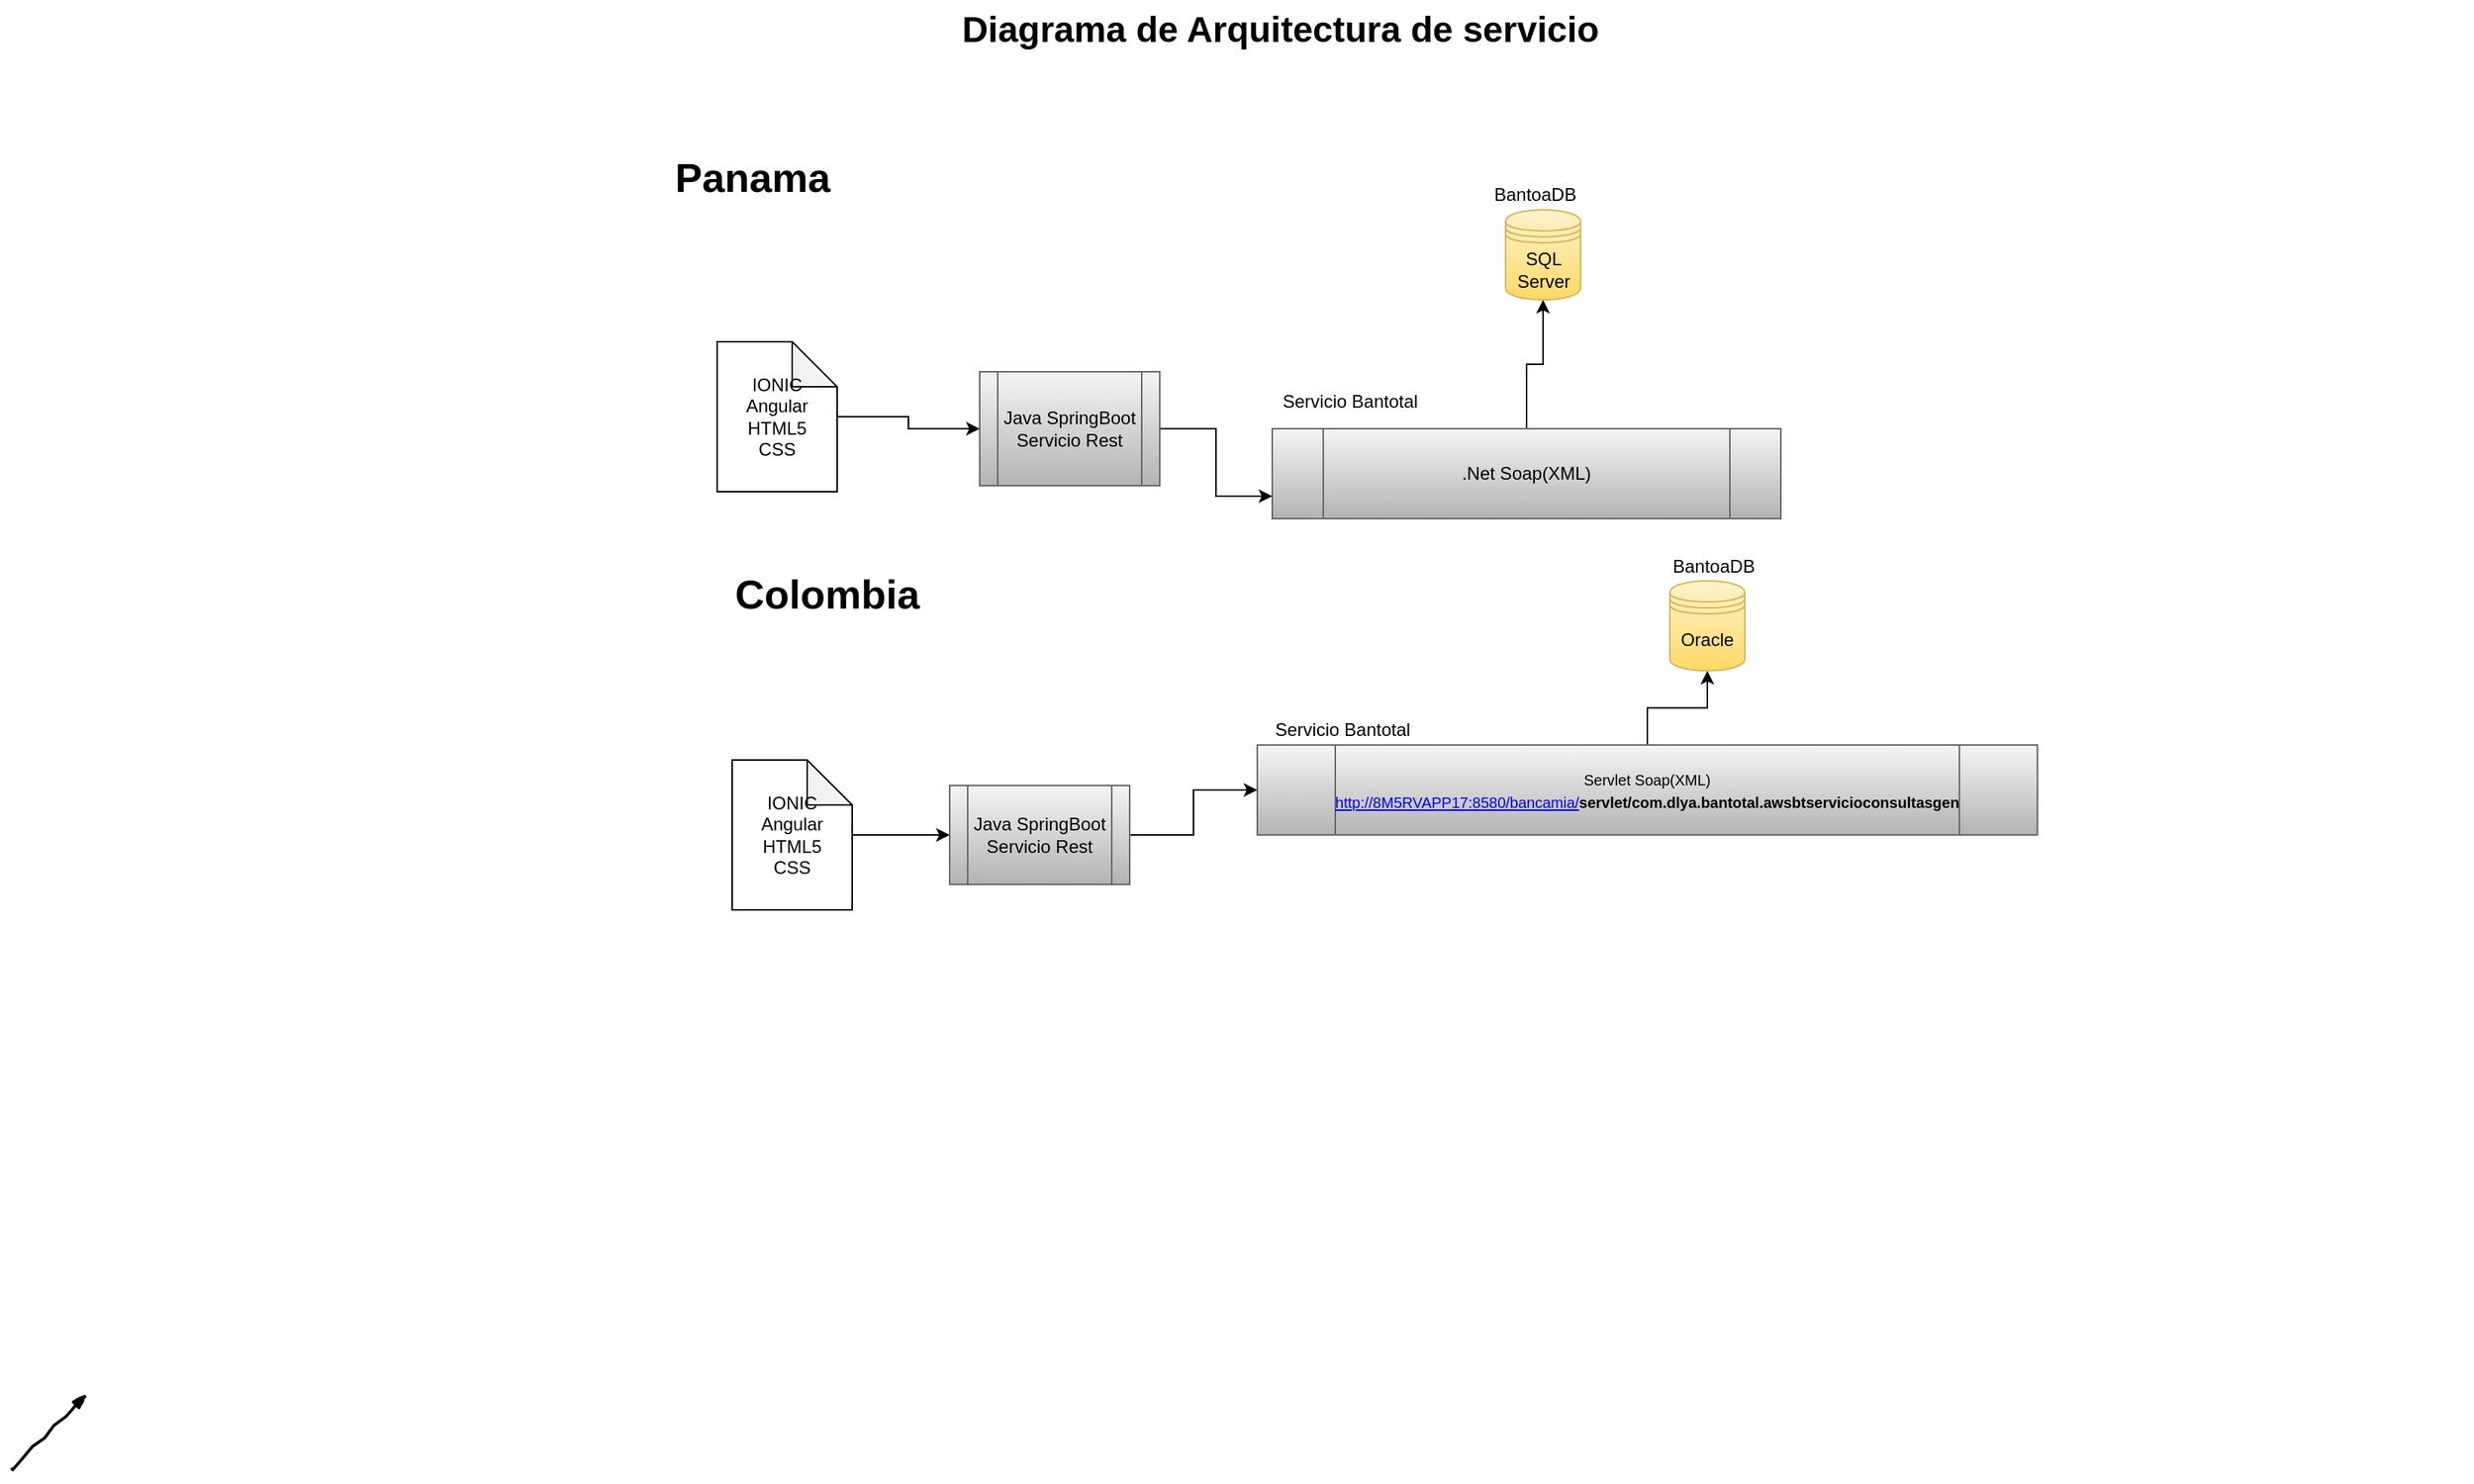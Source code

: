 <mxfile version="10.8.1" type="github"><diagram name="Page-1" id="74b105a0-9070-1c63-61bc-23e55f88626e"><mxGraphModel dx="840" dy="435" grid="1" gridSize="10" guides="1" tooltips="1" connect="1" arrows="1" fold="1" page="1" pageScale="1.5" pageWidth="1169" pageHeight="826" background="none" math="0" shadow="0"><root><mxCell id="0" style=";html=1;"/><mxCell id="1" style=";html=1;" parent="0"/><mxCell id="10b056a9c633e61c-30" value="Diagrama de Arquitectura de servicio" style="text;strokeColor=none;fillColor=none;html=1;fontSize=24;fontStyle=1;verticalAlign=middle;align=center;" parent="1" vertex="1"><mxGeometry x="80" y="40" width="1590" height="40" as="geometry"/></mxCell><mxCell id="FD06qt2hlZcIVOtYzSCG-20" style="edgeStyle=orthogonalEdgeStyle;rounded=0;orthogonalLoop=1;jettySize=auto;html=1;entryX=0.5;entryY=1;entryDx=0;entryDy=0;" edge="1" parent="1" source="r9agQXXv2kUkUD60YKHJ-1" target="r9agQXXv2kUkUD60YKHJ-2"><mxGeometry relative="1" as="geometry"/></mxCell><mxCell id="r9agQXXv2kUkUD60YKHJ-1" value=".Net Soap(XML)" style="shape=process;whiteSpace=wrap;html=1;backgroundOutline=1;gradientColor=#b3b3b3;fillColor=#f5f5f5;strokeColor=#666666;" parent="1" vertex="1"><mxGeometry x="870" y="326" width="339" height="60" as="geometry"/></mxCell><mxCell id="r9agQXXv2kUkUD60YKHJ-2" value="SQL Server" style="shape=datastore;whiteSpace=wrap;html=1;gradientColor=#ffd966;fillColor=#fff2cc;strokeColor=#d6b656;" parent="1" vertex="1"><mxGeometry x="1025.5" y="180" width="50" height="60" as="geometry"/></mxCell><mxCell id="FD06qt2hlZcIVOtYzSCG-19" style="edgeStyle=orthogonalEdgeStyle;rounded=0;orthogonalLoop=1;jettySize=auto;html=1;entryX=0;entryY=0.75;entryDx=0;entryDy=0;" edge="1" parent="1" source="r9agQXXv2kUkUD60YKHJ-3" target="r9agQXXv2kUkUD60YKHJ-1"><mxGeometry relative="1" as="geometry"/></mxCell><mxCell id="r9agQXXv2kUkUD60YKHJ-3" value="Java SpringBoot&lt;br&gt;Servicio Rest&lt;br&gt;" style="shape=process;whiteSpace=wrap;html=1;backgroundOutline=1;gradientColor=#b3b3b3;fillColor=#f5f5f5;strokeColor=#666666;" parent="1" vertex="1"><mxGeometry x="675" y="288" width="120" height="76" as="geometry"/></mxCell><mxCell id="r9agQXXv2kUkUD60YKHJ-5" value="" style="rounded=0;comic=1;strokeWidth=2;endArrow=blockThin;html=1;fontFamily=Comic Sans MS;fontStyle=1;" parent="1" edge="1"><mxGeometry width="50" height="50" relative="1" as="geometry"><mxPoint x="30" y="1020" as="sourcePoint"/><mxPoint x="80" y="970" as="targetPoint"/></mxGeometry></mxCell><mxCell id="FD06qt2hlZcIVOtYzSCG-17" style="edgeStyle=orthogonalEdgeStyle;rounded=0;orthogonalLoop=1;jettySize=auto;html=1;entryX=0.5;entryY=1;entryDx=0;entryDy=0;" edge="1" parent="1" source="r9agQXXv2kUkUD60YKHJ-11" target="r9agQXXv2kUkUD60YKHJ-13"><mxGeometry relative="1" as="geometry"/></mxCell><mxCell id="r9agQXXv2kUkUD60YKHJ-11" value="&lt;font style=&quot;font-size: 10px&quot;&gt;&lt;font style=&quot;font-size: 10px&quot;&gt;Servlet Soap(XML)&lt;/font&gt;&lt;br&gt;&lt;a href=&quot;http://8m5rvapp17:8580/bancamia/&quot; target=&quot;_blank&quot;&gt;http://8M5RVAPP17:8580/bancamia/&lt;/a&gt;&lt;b&gt;servlet/com.dlya.bantotal.awsbtservicioconsultasgen&lt;/b&gt;&lt;/font&gt;&lt;span&gt;&lt;br&gt;&lt;/span&gt;" style="shape=process;whiteSpace=wrap;html=1;backgroundOutline=1;gradientColor=#b3b3b3;fillColor=#f5f5f5;strokeColor=#666666;" parent="1" vertex="1"><mxGeometry x="860" y="537" width="520" height="60" as="geometry"/></mxCell><mxCell id="r9agQXXv2kUkUD60YKHJ-13" value="Oracle" style="shape=datastore;whiteSpace=wrap;html=1;gradientColor=#ffd966;fillColor=#fff2cc;strokeColor=#d6b656;" parent="1" vertex="1"><mxGeometry x="1135" y="427.5" width="50" height="60" as="geometry"/></mxCell><mxCell id="FD06qt2hlZcIVOtYzSCG-16" style="edgeStyle=orthogonalEdgeStyle;rounded=0;orthogonalLoop=1;jettySize=auto;html=1;" edge="1" parent="1" source="r9agQXXv2kUkUD60YKHJ-15" target="r9agQXXv2kUkUD60YKHJ-11"><mxGeometry relative="1" as="geometry"/></mxCell><mxCell id="r9agQXXv2kUkUD60YKHJ-15" value="&lt;span&gt;Java SpringBoot&lt;/span&gt;&lt;br&gt;&lt;span&gt;Servicio Rest&lt;/span&gt;" style="shape=process;whiteSpace=wrap;html=1;backgroundOutline=1;gradientColor=#b3b3b3;fillColor=#f5f5f5;strokeColor=#666666;" parent="1" vertex="1"><mxGeometry x="655" y="564" width="120" height="66" as="geometry"/></mxCell><mxCell id="r9agQXXv2kUkUD60YKHJ-19" value="&lt;b&gt;&lt;font style=&quot;font-size: 27px&quot;&gt;Panama&lt;/font&gt;&lt;/b&gt;" style="text;html=1;resizable=0;points=[];autosize=1;align=left;verticalAlign=top;spacingTop=-4;" parent="1" vertex="1"><mxGeometry x="470" y="140" width="120" height="20" as="geometry"/></mxCell><mxCell id="r9agQXXv2kUkUD60YKHJ-22" value="&lt;font style=&quot;font-size: 27px&quot;&gt;&lt;b&gt;Colombia&lt;/b&gt;&lt;/font&gt;" style="text;html=1;resizable=0;points=[];autosize=1;align=left;verticalAlign=top;spacingTop=-4;" parent="1" vertex="1"><mxGeometry x="510" y="417.5" width="140" height="20" as="geometry"/></mxCell><mxCell id="FD06qt2hlZcIVOtYzSCG-4" value="BantoaDB" style="text;html=1;resizable=0;points=[];autosize=1;align=left;verticalAlign=top;spacingTop=-4;" vertex="1" parent="1"><mxGeometry x="1015.5" y="160" width="70" height="20" as="geometry"/></mxCell><mxCell id="FD06qt2hlZcIVOtYzSCG-5" value="BantoaDB" style="text;html=1;resizable=0;points=[];autosize=1;align=left;verticalAlign=top;spacingTop=-4;" vertex="1" parent="1"><mxGeometry x="1135" y="407.5" width="70" height="20" as="geometry"/></mxCell><mxCell id="FD06qt2hlZcIVOtYzSCG-6" value="Servicio Bantotal" style="text;html=1;resizable=0;points=[];autosize=1;align=left;verticalAlign=top;spacingTop=-4;" vertex="1" parent="1"><mxGeometry x="875" y="298" width="110" height="20" as="geometry"/></mxCell><mxCell id="FD06qt2hlZcIVOtYzSCG-7" value="Servicio Bantotal" style="text;html=1;resizable=0;points=[];autosize=1;align=left;verticalAlign=top;spacingTop=-4;" vertex="1" parent="1"><mxGeometry x="870" y="517" width="110" height="20" as="geometry"/></mxCell><mxCell id="FD06qt2hlZcIVOtYzSCG-18" style="edgeStyle=orthogonalEdgeStyle;rounded=0;orthogonalLoop=1;jettySize=auto;html=1;" edge="1" parent="1" source="FD06qt2hlZcIVOtYzSCG-11" target="r9agQXXv2kUkUD60YKHJ-3"><mxGeometry relative="1" as="geometry"/></mxCell><mxCell id="FD06qt2hlZcIVOtYzSCG-11" value="&lt;span&gt;IONIC&lt;/span&gt;&lt;br&gt;&lt;span&gt;Angular&lt;/span&gt;&lt;br&gt;&lt;span&gt;HTML5&lt;/span&gt;&lt;br&gt;&lt;span&gt;CSS&lt;/span&gt;" style="shape=note;whiteSpace=wrap;html=1;backgroundOutline=1;darkOpacity=0.05;" vertex="1" parent="1"><mxGeometry x="500" y="268" width="80" height="100" as="geometry"/></mxCell><mxCell id="FD06qt2hlZcIVOtYzSCG-15" style="edgeStyle=orthogonalEdgeStyle;rounded=0;orthogonalLoop=1;jettySize=auto;html=1;entryX=0;entryY=0.5;entryDx=0;entryDy=0;" edge="1" parent="1" source="FD06qt2hlZcIVOtYzSCG-13" target="r9agQXXv2kUkUD60YKHJ-15"><mxGeometry relative="1" as="geometry"/></mxCell><mxCell id="FD06qt2hlZcIVOtYzSCG-13" value="&lt;span&gt;IONIC&lt;/span&gt;&lt;br&gt;&lt;span&gt;Angular&lt;/span&gt;&lt;br&gt;&lt;span&gt;HTML5&lt;/span&gt;&lt;br&gt;&lt;span&gt;CSS&lt;/span&gt;" style="shape=note;whiteSpace=wrap;html=1;backgroundOutline=1;darkOpacity=0.05;" vertex="1" parent="1"><mxGeometry x="510" y="547" width="80" height="100" as="geometry"/></mxCell></root></mxGraphModel></diagram></mxfile>